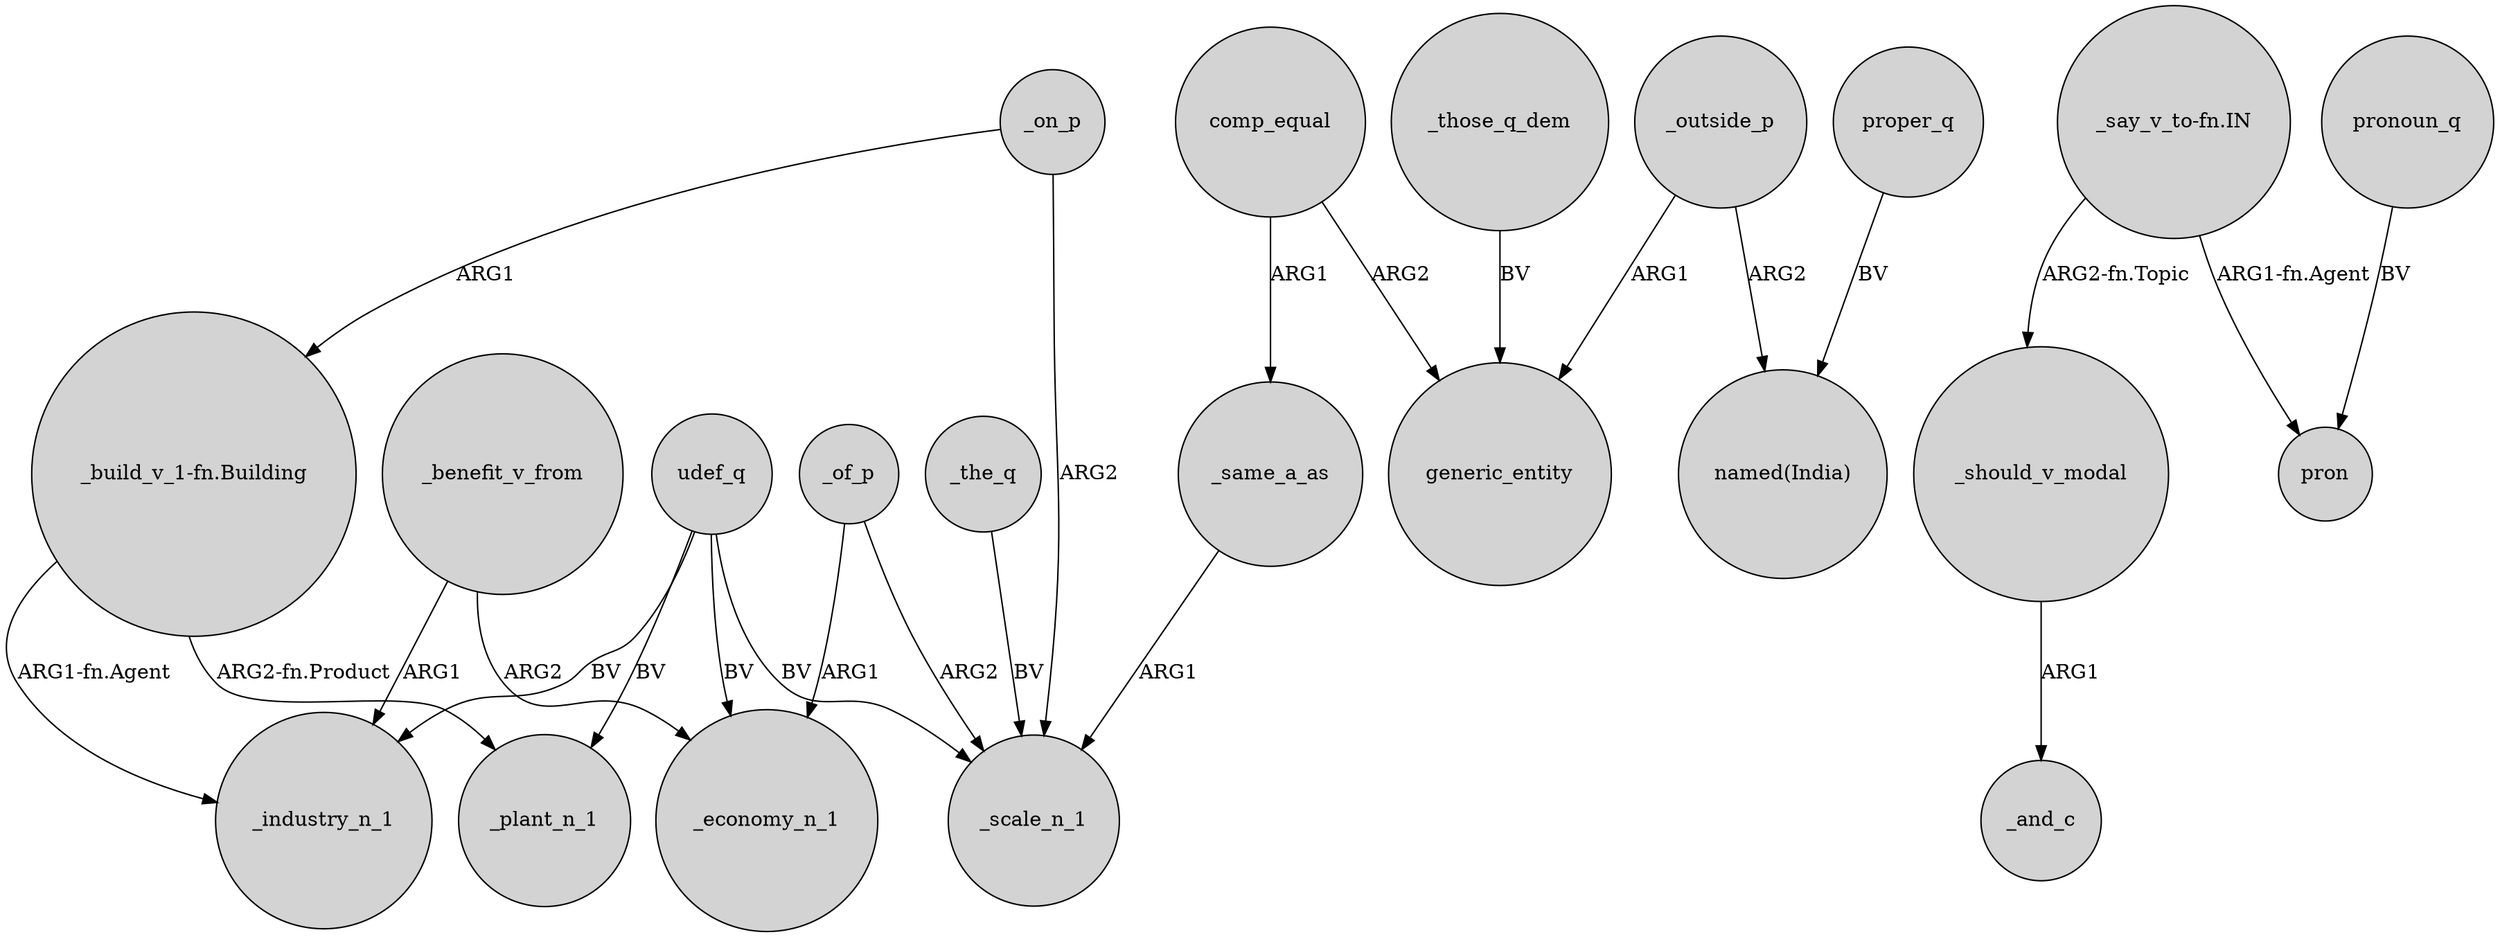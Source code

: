 digraph {
	node [shape=circle style=filled]
	"_build_v_1-fn.Building" -> _plant_n_1 [label="ARG2-fn.Product"]
	_benefit_v_from -> _industry_n_1 [label=ARG1]
	_outside_p -> generic_entity [label=ARG1]
	udef_q -> _scale_n_1 [label=BV]
	"_build_v_1-fn.Building" -> _industry_n_1 [label="ARG1-fn.Agent"]
	_same_a_as -> _scale_n_1 [label=ARG1]
	proper_q -> "named(India)" [label=BV]
	comp_equal -> generic_entity [label=ARG2]
	udef_q -> _economy_n_1 [label=BV]
	"_say_v_to-fn.IN" -> _should_v_modal [label="ARG2-fn.Topic"]
	_of_p -> _economy_n_1 [label=ARG1]
	pronoun_q -> pron [label=BV]
	_on_p -> "_build_v_1-fn.Building" [label=ARG1]
	_of_p -> _scale_n_1 [label=ARG2]
	_should_v_modal -> _and_c [label=ARG1]
	_the_q -> _scale_n_1 [label=BV]
	comp_equal -> _same_a_as [label=ARG1]
	udef_q -> _plant_n_1 [label=BV]
	_benefit_v_from -> _economy_n_1 [label=ARG2]
	udef_q -> _industry_n_1 [label=BV]
	"_say_v_to-fn.IN" -> pron [label="ARG1-fn.Agent"]
	_on_p -> _scale_n_1 [label=ARG2]
	_those_q_dem -> generic_entity [label=BV]
	_outside_p -> "named(India)" [label=ARG2]
}
